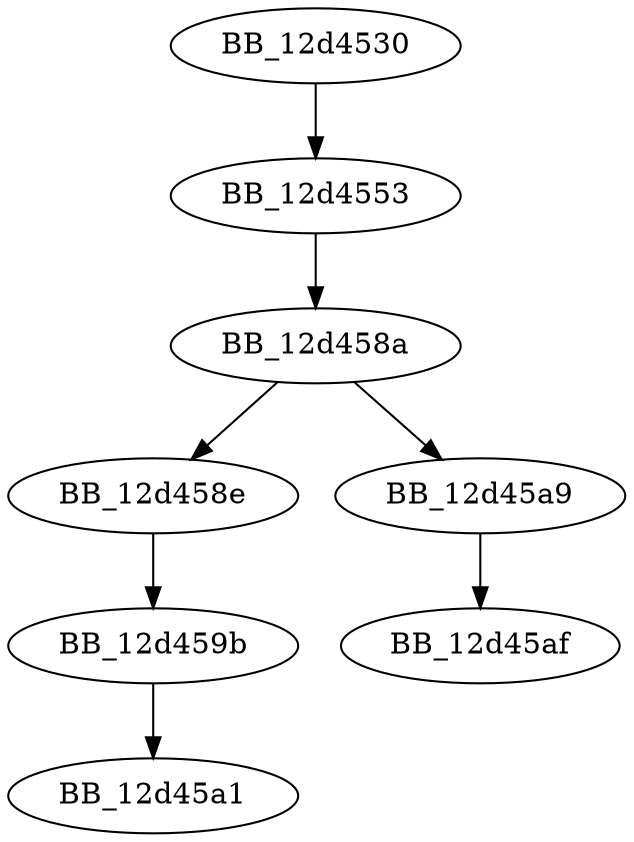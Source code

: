 DiGraph sub_12D4530{
BB_12d4530->BB_12d4553
BB_12d4553->BB_12d458a
BB_12d458a->BB_12d458e
BB_12d458a->BB_12d45a9
BB_12d458e->BB_12d459b
BB_12d459b->BB_12d45a1
BB_12d45a9->BB_12d45af
}
